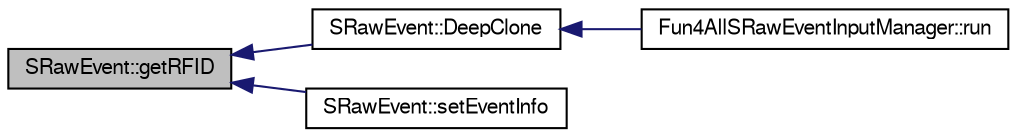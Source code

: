 digraph "SRawEvent::getRFID"
{
  bgcolor="transparent";
  edge [fontname="FreeSans",fontsize="10",labelfontname="FreeSans",labelfontsize="10"];
  node [fontname="FreeSans",fontsize="10",shape=record];
  rankdir="LR";
  Node1 [label="SRawEvent::getRFID",height=0.2,width=0.4,color="black", fillcolor="grey75", style="filled" fontcolor="black"];
  Node1 -> Node2 [dir="back",color="midnightblue",fontsize="10",style="solid",fontname="FreeSans"];
  Node2 [label="SRawEvent::DeepClone",height=0.2,width=0.4,color="black",URL="$d5/d83/classSRawEvent.html#ad51593b8a33085c35b0a2ffefb3c4282"];
  Node2 -> Node3 [dir="back",color="midnightblue",fontsize="10",style="solid",fontname="FreeSans"];
  Node3 [label="Fun4AllSRawEventInputManager::run",height=0.2,width=0.4,color="black",URL="$d5/dd4/classFun4AllSRawEventInputManager.html#a6fb883458d575781c7ae1da38ecf30dd"];
  Node1 -> Node4 [dir="back",color="midnightblue",fontsize="10",style="solid",fontname="FreeSans"];
  Node4 [label="SRawEvent::setEventInfo",height=0.2,width=0.4,color="black",URL="$d5/d83/classSRawEvent.html#aa2c13ed45fb6c0d5f054f98593e842ef",tooltip="Set the event info from another event. "];
}
